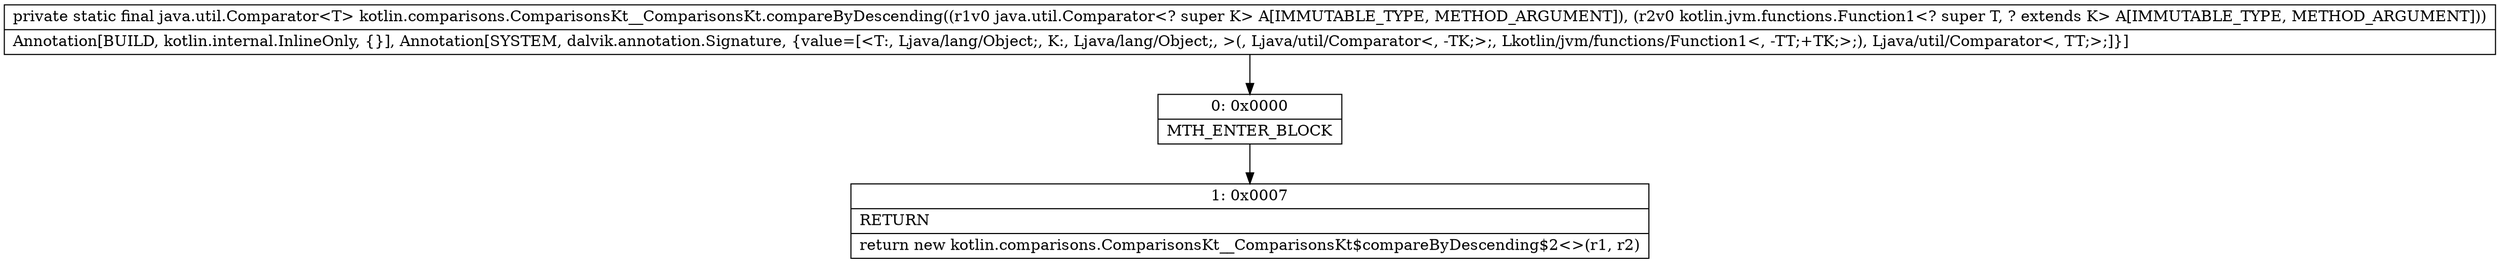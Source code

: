 digraph "CFG forkotlin.comparisons.ComparisonsKt__ComparisonsKt.compareByDescending(Ljava\/util\/Comparator;Lkotlin\/jvm\/functions\/Function1;)Ljava\/util\/Comparator;" {
Node_0 [shape=record,label="{0\:\ 0x0000|MTH_ENTER_BLOCK\l}"];
Node_1 [shape=record,label="{1\:\ 0x0007|RETURN\l|return new kotlin.comparisons.ComparisonsKt__ComparisonsKt$compareByDescending$2\<\>(r1, r2)\l}"];
MethodNode[shape=record,label="{private static final java.util.Comparator\<T\> kotlin.comparisons.ComparisonsKt__ComparisonsKt.compareByDescending((r1v0 java.util.Comparator\<? super K\> A[IMMUTABLE_TYPE, METHOD_ARGUMENT]), (r2v0 kotlin.jvm.functions.Function1\<? super T, ? extends K\> A[IMMUTABLE_TYPE, METHOD_ARGUMENT]))  | Annotation[BUILD, kotlin.internal.InlineOnly, \{\}], Annotation[SYSTEM, dalvik.annotation.Signature, \{value=[\<T:, Ljava\/lang\/Object;, K:, Ljava\/lang\/Object;, \>(, Ljava\/util\/Comparator\<, \-TK;\>;, Lkotlin\/jvm\/functions\/Function1\<, \-TT;+TK;\>;), Ljava\/util\/Comparator\<, TT;\>;]\}]\l}"];
MethodNode -> Node_0;
Node_0 -> Node_1;
}


